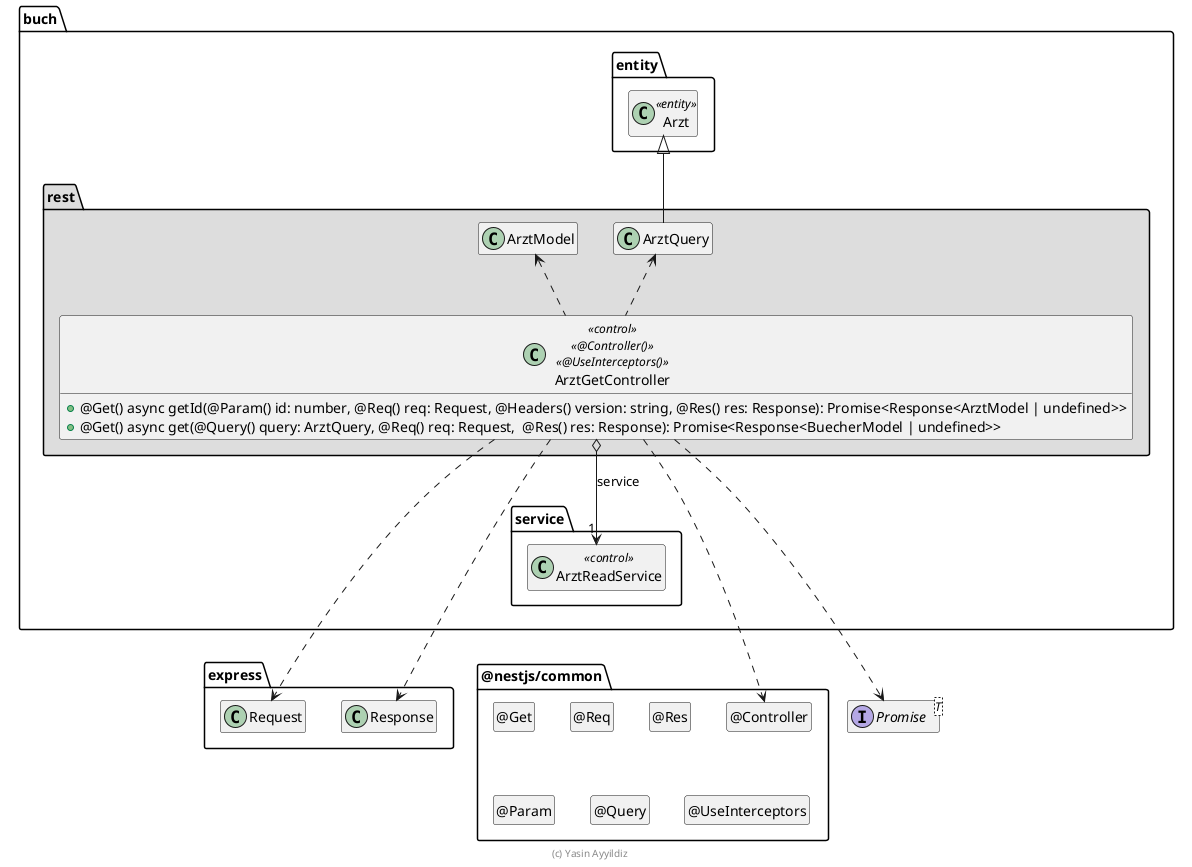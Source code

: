 ' Copyright (C) 2019 - present Juergen Zimmermann, Hochschule Karlsruhe
'
' This program is free software: you can redistribute it and/or modify
' it under the terms of the GNU General Public License as published by
' the Free Software Foundation, either version 3 of the License, or
' (at your option) any later version.
'
' This program is distributed in the hope that it will be useful,
' but WITHOUT ANY WARRANTY; without even the implied warranty of
' MERCHANTABILITY or FITNESS FOR A PARTICULAR PURPOSE.  See the
' GNU General Public License for more details.
'
' You should have received a copy of the GNU General Public License
' along with this program.  If not, see <https://www.gnu.org/licenses/>.

' Preview durch <Alt>d

@startuml Controller-Klasse

interface Promise<T>

package @nestjs/common {
  class "@Controller" as Controller
  hide Controller circle

  class "@Get" as Get
  hide Get circle

  class "@Req" as Req
  hide Req circle

  class "@Res" as Res
  hide Res circle

  class "@Param" as Param
  hide Param circle

  class "@Query" as Query
  hide Query circle

  class "@UseInterceptors" as UseInterceptors
  hide UseInterceptors circle
}

package express {
  class Request
  class Response

  Response .[hidden].> Controller
}

package buch {
  package entity #FFFFFF {
    class Arzt <<entity>>

    Arzt .[hidden].> Promise
    Arzt .[hidden].> Request
  }

  package service {
    class ArztReadService << control >>
  }

  package rest #DDDDDD {
    ArztQuery -up-|> Arzt

    class ArztGetController << control >> << @Controller() >> << @UseInterceptors() >> {
      + @Get() async getId(@Param() id: number, @Req() req: Request, @Headers() version: string, @Res() res: Response): Promise<Response<ArztModel | undefined>>
      + @Get() async get(@Query() query: ArztQuery, @Req() req: Request,  @Res() res: Response): Promise<Response<BuecherModel | undefined>>
    }

    ArztGetController o--> "1" ArztReadService : service

    ArztGetController ..> Controller
    ArztGetController ..> Request
    ArztGetController ..> Response
    ArztGetController ..> Promise
    ArztGetController .up.> ArztModel
    ArztGetController .up.> ArztQuery

    ArztReadService .[hidden].> Request
    ArztReadService .[hidden].> Promise
    Response .right[hidden].> Controller
  }
}

hide empty members

footer (c) Yasin Ayyildiz

@enduml

